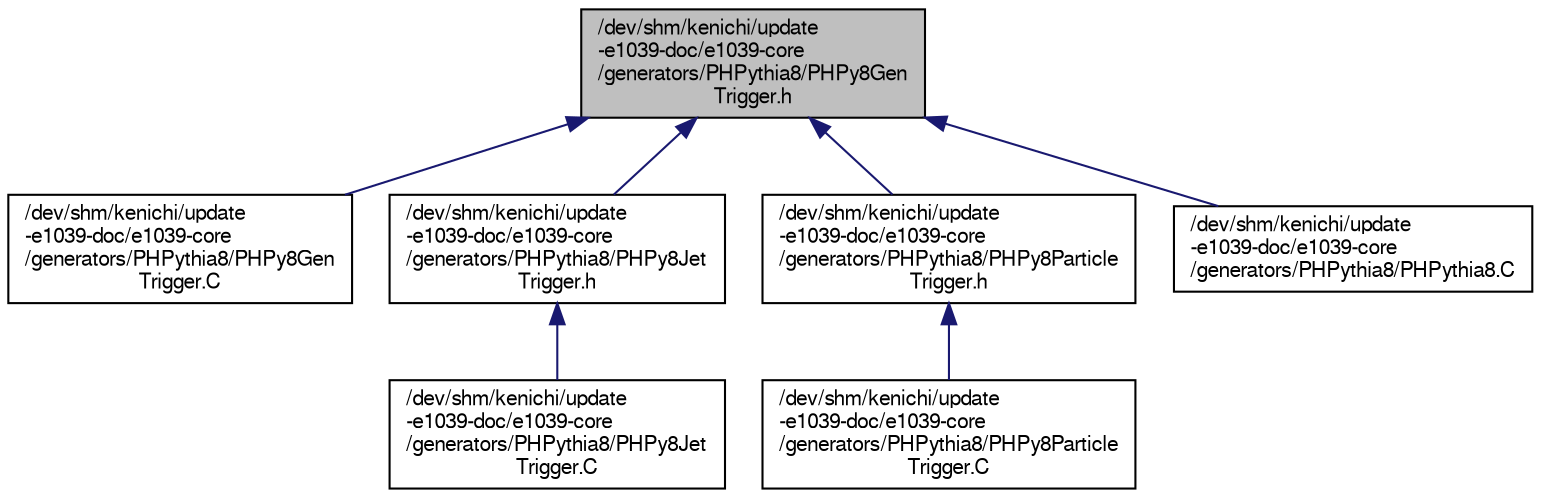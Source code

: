 digraph "/dev/shm/kenichi/update-e1039-doc/e1039-core/generators/PHPythia8/PHPy8GenTrigger.h"
{
  bgcolor="transparent";
  edge [fontname="FreeSans",fontsize="10",labelfontname="FreeSans",labelfontsize="10"];
  node [fontname="FreeSans",fontsize="10",shape=record];
  Node1 [label="/dev/shm/kenichi/update\l-e1039-doc/e1039-core\l/generators/PHPythia8/PHPy8Gen\lTrigger.h",height=0.2,width=0.4,color="black", fillcolor="grey75", style="filled" fontcolor="black"];
  Node1 -> Node2 [dir="back",color="midnightblue",fontsize="10",style="solid",fontname="FreeSans"];
  Node2 [label="/dev/shm/kenichi/update\l-e1039-doc/e1039-core\l/generators/PHPythia8/PHPy8Gen\lTrigger.C",height=0.2,width=0.4,color="black",URL="$d9/dbd/PHPy8GenTrigger_8C.html"];
  Node1 -> Node3 [dir="back",color="midnightblue",fontsize="10",style="solid",fontname="FreeSans"];
  Node3 [label="/dev/shm/kenichi/update\l-e1039-doc/e1039-core\l/generators/PHPythia8/PHPy8Jet\lTrigger.h",height=0.2,width=0.4,color="black",URL="$da/d75/PHPy8JetTrigger_8h.html"];
  Node3 -> Node4 [dir="back",color="midnightblue",fontsize="10",style="solid",fontname="FreeSans"];
  Node4 [label="/dev/shm/kenichi/update\l-e1039-doc/e1039-core\l/generators/PHPythia8/PHPy8Jet\lTrigger.C",height=0.2,width=0.4,color="black",URL="$d9/da0/PHPy8JetTrigger_8C.html"];
  Node1 -> Node5 [dir="back",color="midnightblue",fontsize="10",style="solid",fontname="FreeSans"];
  Node5 [label="/dev/shm/kenichi/update\l-e1039-doc/e1039-core\l/generators/PHPythia8/PHPy8Particle\lTrigger.h",height=0.2,width=0.4,color="black",URL="$d8/d02/PHPy8ParticleTrigger_8h.html"];
  Node5 -> Node6 [dir="back",color="midnightblue",fontsize="10",style="solid",fontname="FreeSans"];
  Node6 [label="/dev/shm/kenichi/update\l-e1039-doc/e1039-core\l/generators/PHPythia8/PHPy8Particle\lTrigger.C",height=0.2,width=0.4,color="black",URL="$dd/d8f/PHPy8ParticleTrigger_8C.html"];
  Node1 -> Node7 [dir="back",color="midnightblue",fontsize="10",style="solid",fontname="FreeSans"];
  Node7 [label="/dev/shm/kenichi/update\l-e1039-doc/e1039-core\l/generators/PHPythia8/PHPythia8.C",height=0.2,width=0.4,color="black",URL="$df/d49/PHPythia8_8C.html"];
}
